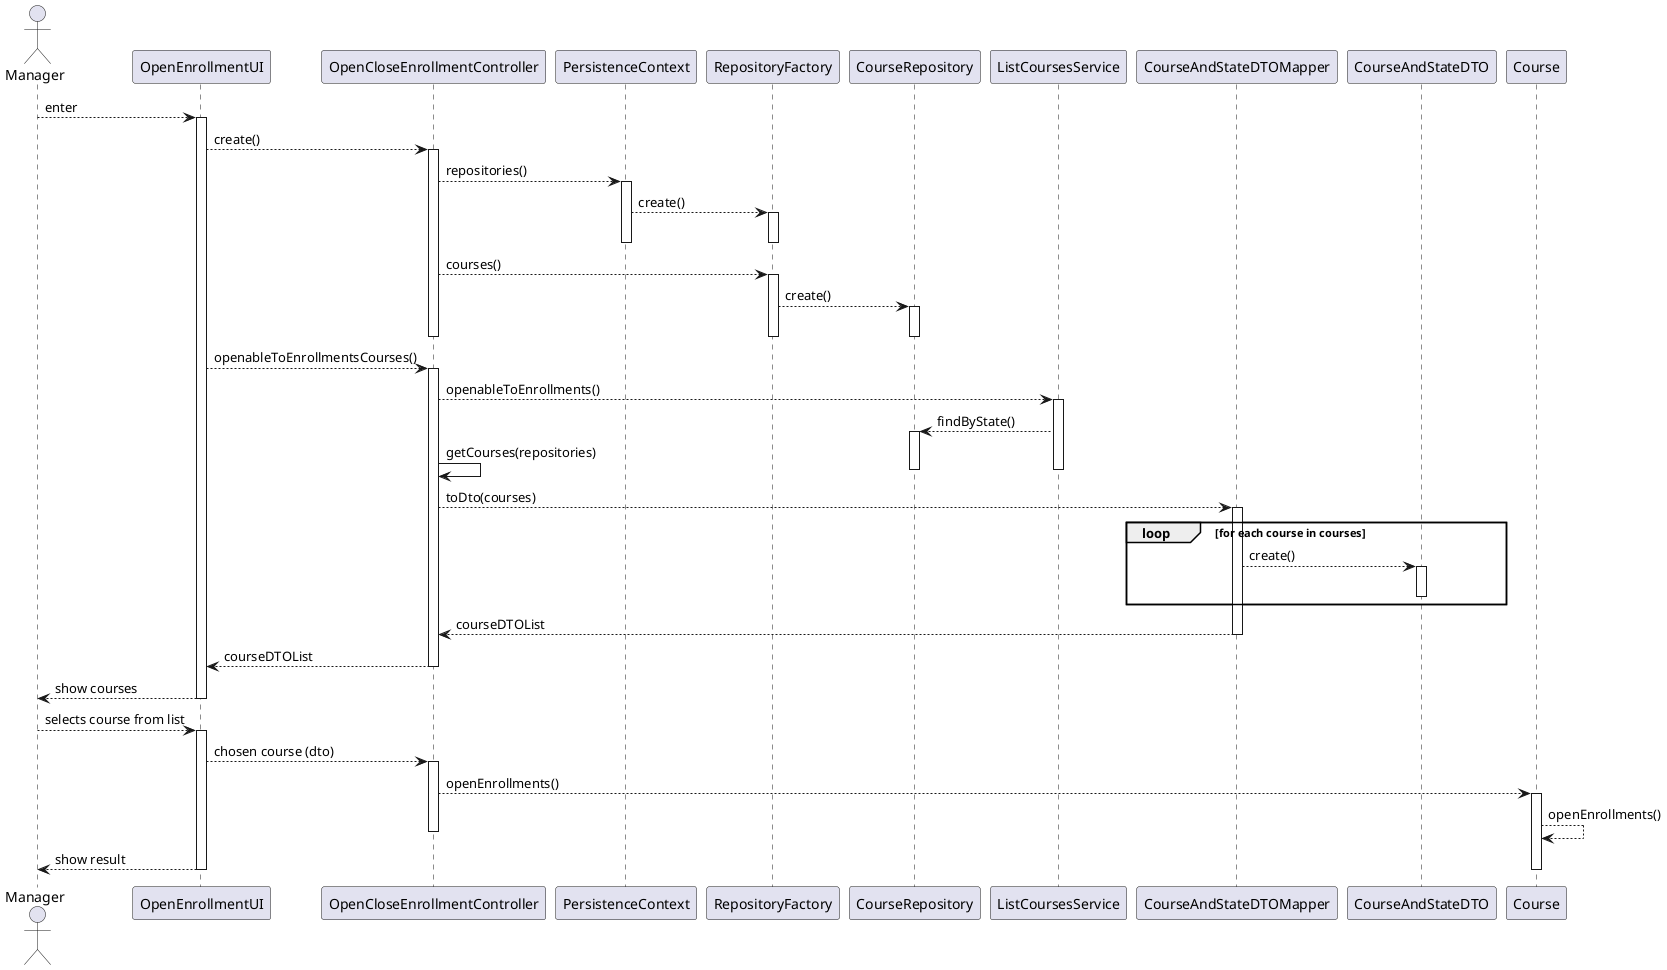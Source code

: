 @startuml

actor Manager as user
participant OpenEnrollmentUI as ui
participant OpenCloseEnrollmentController as ctrl

participant PersistenceContext as ctx
participant RepositoryFactory as rep_fac
participant CourseRepository as repo

participant ListCoursesService as svc

participant CourseAndStateDTOMapper as mapper
participant CourseAndStateDTO as dto

participant Course as course

user --> ui: enter

activate ui
    ui --> ctrl: create()
    activate ctrl
        ctrl --> ctx: repositories()
        activate ctx
            ctx --> rep_fac: create()
            activate rep_fac
            deactivate rep_fac
        deactivate ctx

        ctrl --> rep_fac: courses()
        activate rep_fac
            rep_fac --> repo: create()
            activate repo
            deactivate repo
        deactivate rep_fac
    deactivate ctrl


    ui --> ctrl: openableToEnrollmentsCourses()
    activate ctrl
        ctrl --> svc: openableToEnrollments()
        activate svc
            svc --> repo: findByState()
            activate repo

            ctrl -> ctrl: getCourses(repositories)
            deactivate repo
        deactivate svc

        ctrl --> mapper: toDto(courses)
        activate mapper
            loop for each course in courses
                mapper --> dto: create()
                activate dto
                deactivate dto
            end loop
            mapper --> ctrl: courseDTOList
        deactivate mapper

        ctrl --> ui: courseDTOList
    deactivate ctrl

    ui --> user: show courses
deactivate ui

user --> ui: selects course from list
activate ui
    ui --> ctrl: chosen course (dto)
    activate ctrl
        ctrl --> course: openEnrollments()

        activate course
            course --> course: openEnrollments()

    deactivate ctrl


    ui --> user: show result
    deactivate course
deactivate ui

@enduml
